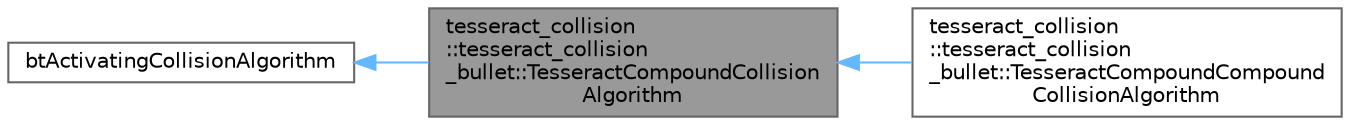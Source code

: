 digraph "tesseract_collision::tesseract_collision_bullet::TesseractCompoundCollisionAlgorithm"
{
 // LATEX_PDF_SIZE
  bgcolor="transparent";
  edge [fontname=Helvetica,fontsize=10,labelfontname=Helvetica,labelfontsize=10];
  node [fontname=Helvetica,fontsize=10,shape=box,height=0.2,width=0.4];
  rankdir="LR";
  Node1 [label="tesseract_collision\l::tesseract_collision\l_bullet::TesseractCompoundCollision\lAlgorithm",height=0.2,width=0.4,color="gray40", fillcolor="grey60", style="filled", fontcolor="black",tooltip="Supports collision between CompoundCollisionShapes and other collision shapes."];
  Node2 -> Node1 [dir="back",color="steelblue1",style="solid"];
  Node2 [label="btActivatingCollisionAlgorithm",height=0.2,width=0.4,color="gray40", fillcolor="white", style="filled",tooltip=" "];
  Node1 -> Node3 [dir="back",color="steelblue1",style="solid"];
  Node3 [label="tesseract_collision\l::tesseract_collision\l_bullet::TesseractCompoundCompound\lCollisionAlgorithm",height=0.2,width=0.4,color="gray40", fillcolor="white", style="filled",URL="$d1/d00/classtesseract__collision_1_1tesseract__collision__bullet_1_1TesseractCompoundCompoundCollisionAlgorithm.html",tooltip="Supports collision between two btCompoundCollisionShape shapes."];
}
